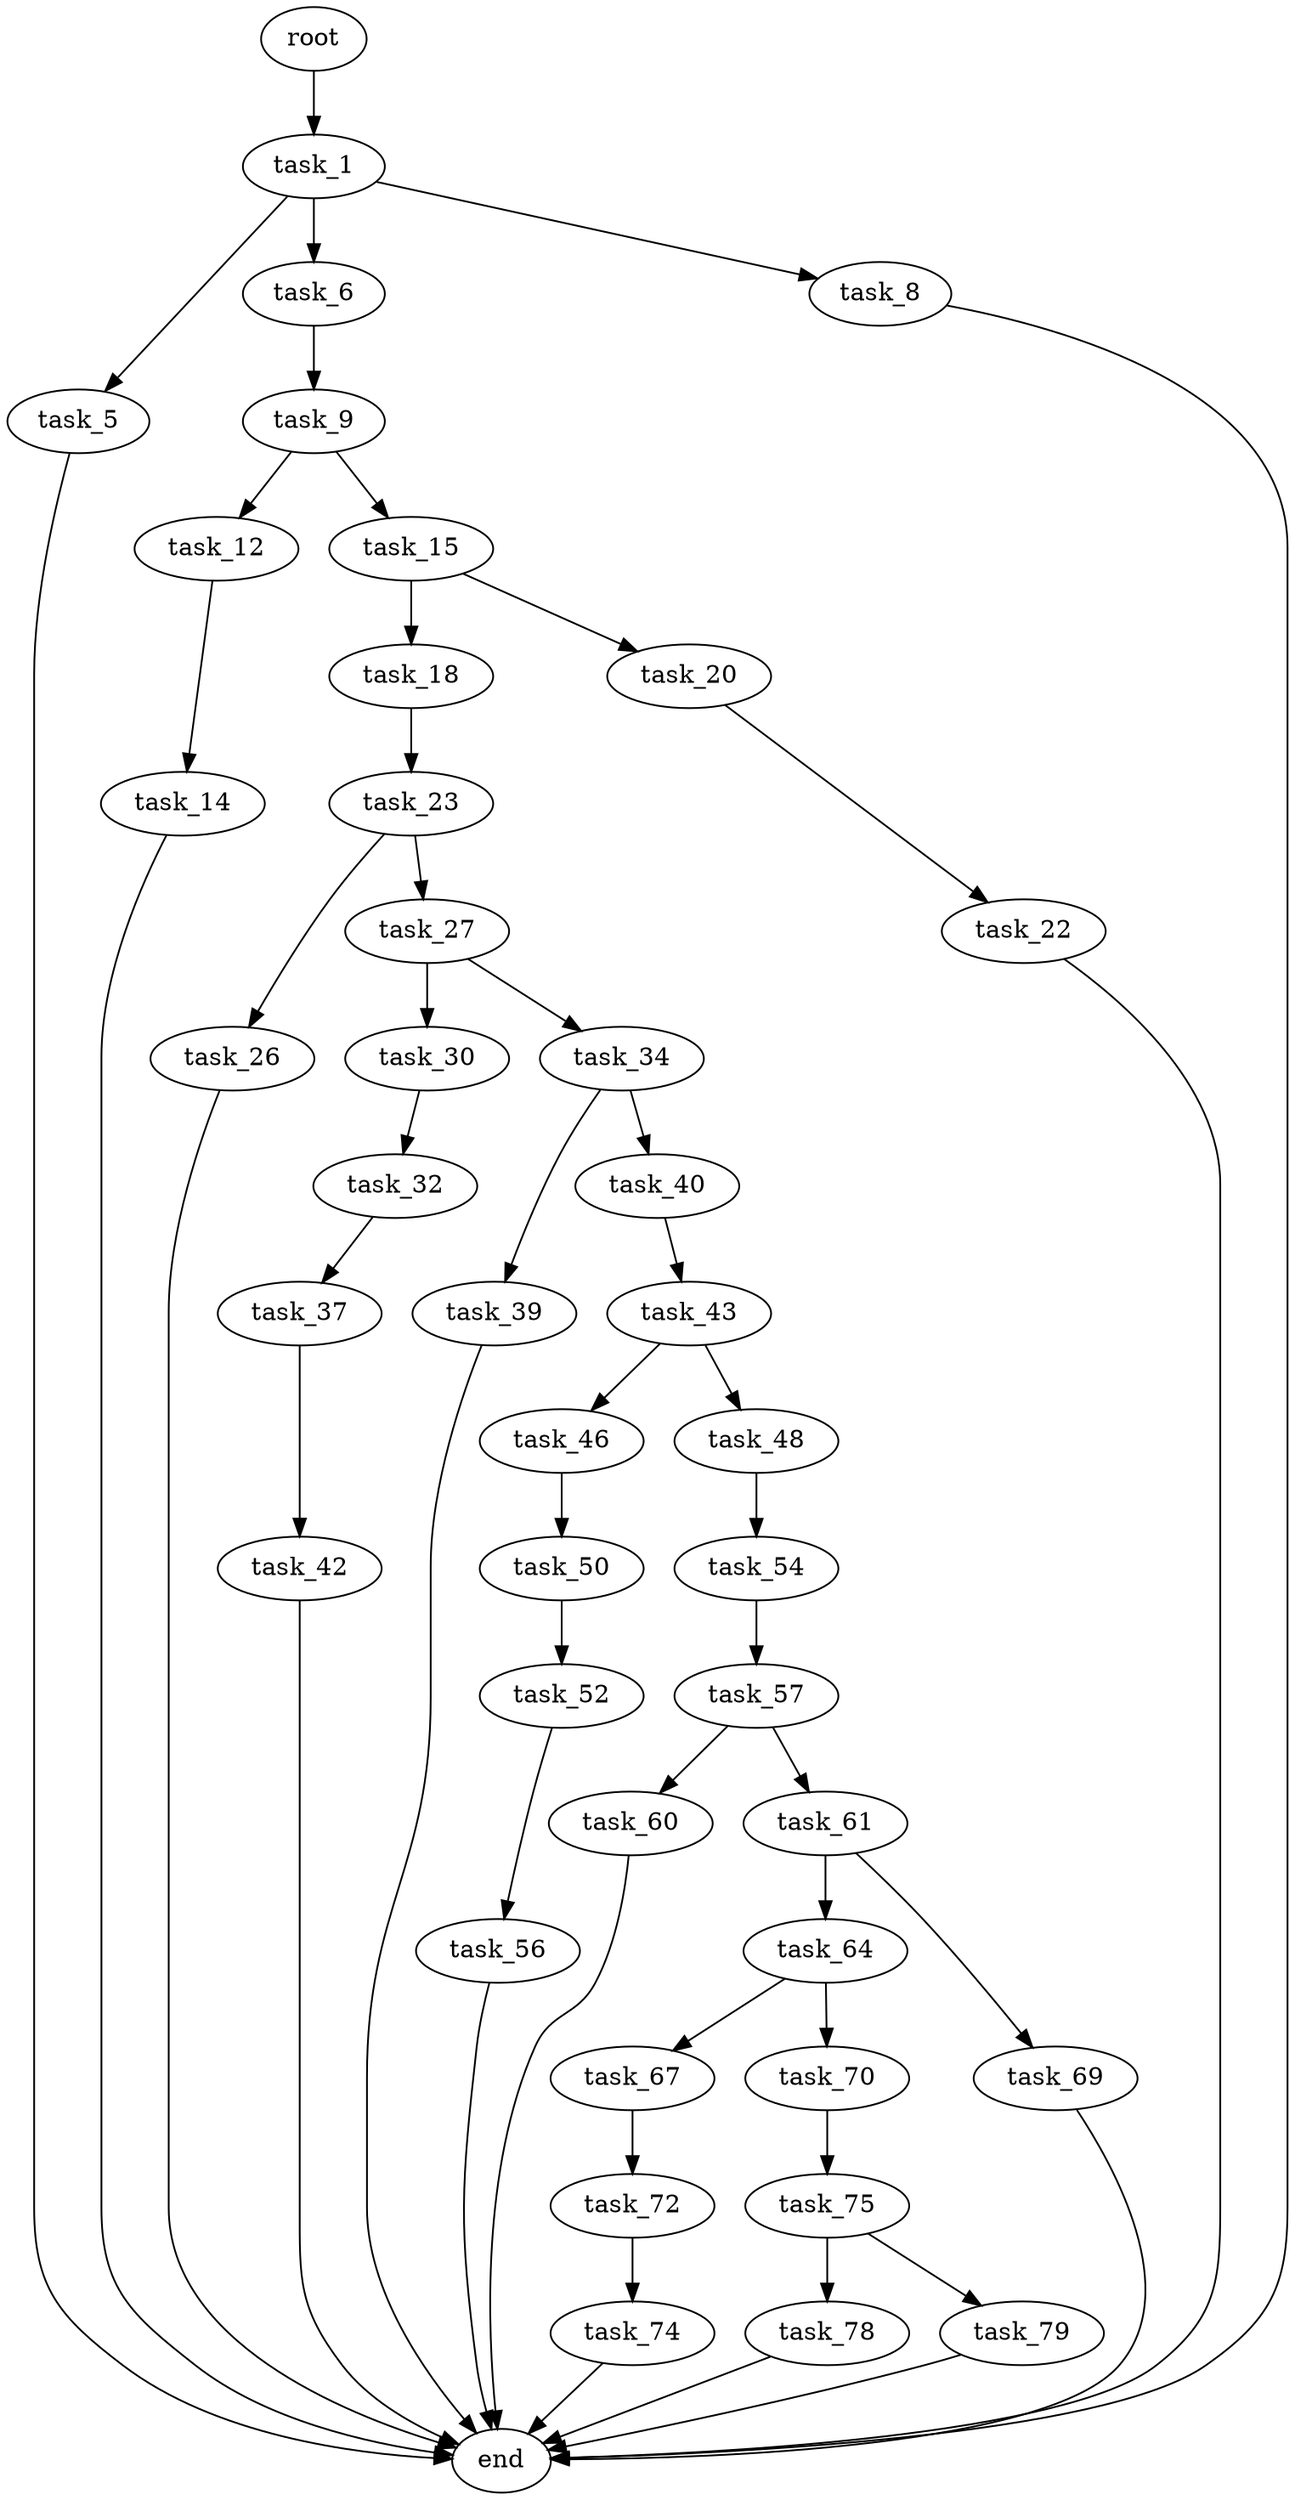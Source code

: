 digraph G {
  root [size="0.000000"];
  task_1 [size="126411807588.000000"];
  task_5 [size="1558186043.000000"];
  task_6 [size="46357492700.000000"];
  task_8 [size="68719476736.000000"];
  end [size="0.000000"];
  task_9 [size="549755813888.000000"];
  task_12 [size="885402763440.000000"];
  task_15 [size="231928233984.000000"];
  task_14 [size="29412710794.000000"];
  task_18 [size="549755813888.000000"];
  task_20 [size="557423869874.000000"];
  task_23 [size="1076461715907.000000"];
  task_22 [size="16073812434.000000"];
  task_26 [size="355092038454.000000"];
  task_27 [size="2118730295.000000"];
  task_30 [size="106052950977.000000"];
  task_34 [size="24015449080.000000"];
  task_32 [size="624463996.000000"];
  task_37 [size="368293445632.000000"];
  task_39 [size="200891215080.000000"];
  task_40 [size="25910833514.000000"];
  task_42 [size="110169527314.000000"];
  task_43 [size="178302356757.000000"];
  task_46 [size="5803156084.000000"];
  task_48 [size="68719476736.000000"];
  task_50 [size="7477463674.000000"];
  task_54 [size="8589934592.000000"];
  task_52 [size="241722056654.000000"];
  task_56 [size="13667485410.000000"];
  task_57 [size="1479701076.000000"];
  task_60 [size="28991029248.000000"];
  task_61 [size="152114009904.000000"];
  task_64 [size="4246514855.000000"];
  task_69 [size="12827680744.000000"];
  task_67 [size="754113383036.000000"];
  task_70 [size="782757789696.000000"];
  task_72 [size="134217728000.000000"];
  task_75 [size="1073741824000.000000"];
  task_74 [size="1756864412.000000"];
  task_78 [size="2032307366.000000"];
  task_79 [size="549755813888.000000"];

  root -> task_1 [size="1.000000"];
  task_1 -> task_5 [size="134217728.000000"];
  task_1 -> task_6 [size="134217728.000000"];
  task_1 -> task_8 [size="134217728.000000"];
  task_5 -> end [size="1.000000"];
  task_6 -> task_9 [size="838860800.000000"];
  task_8 -> end [size="1.000000"];
  task_9 -> task_12 [size="536870912.000000"];
  task_9 -> task_15 [size="536870912.000000"];
  task_12 -> task_14 [size="536870912.000000"];
  task_15 -> task_18 [size="301989888.000000"];
  task_15 -> task_20 [size="301989888.000000"];
  task_14 -> end [size="1.000000"];
  task_18 -> task_23 [size="536870912.000000"];
  task_20 -> task_22 [size="838860800.000000"];
  task_23 -> task_26 [size="838860800.000000"];
  task_23 -> task_27 [size="838860800.000000"];
  task_22 -> end [size="1.000000"];
  task_26 -> end [size="1.000000"];
  task_27 -> task_30 [size="33554432.000000"];
  task_27 -> task_34 [size="33554432.000000"];
  task_30 -> task_32 [size="75497472.000000"];
  task_34 -> task_39 [size="75497472.000000"];
  task_34 -> task_40 [size="75497472.000000"];
  task_32 -> task_37 [size="33554432.000000"];
  task_37 -> task_42 [size="411041792.000000"];
  task_39 -> end [size="1.000000"];
  task_40 -> task_43 [size="679477248.000000"];
  task_42 -> end [size="1.000000"];
  task_43 -> task_46 [size="679477248.000000"];
  task_43 -> task_48 [size="679477248.000000"];
  task_46 -> task_50 [size="134217728.000000"];
  task_48 -> task_54 [size="134217728.000000"];
  task_50 -> task_52 [size="209715200.000000"];
  task_54 -> task_57 [size="33554432.000000"];
  task_52 -> task_56 [size="838860800.000000"];
  task_56 -> end [size="1.000000"];
  task_57 -> task_60 [size="75497472.000000"];
  task_57 -> task_61 [size="75497472.000000"];
  task_60 -> end [size="1.000000"];
  task_61 -> task_64 [size="134217728.000000"];
  task_61 -> task_69 [size="134217728.000000"];
  task_64 -> task_67 [size="75497472.000000"];
  task_64 -> task_70 [size="75497472.000000"];
  task_69 -> end [size="1.000000"];
  task_67 -> task_72 [size="536870912.000000"];
  task_70 -> task_75 [size="679477248.000000"];
  task_72 -> task_74 [size="209715200.000000"];
  task_75 -> task_78 [size="838860800.000000"];
  task_75 -> task_79 [size="838860800.000000"];
  task_74 -> end [size="1.000000"];
  task_78 -> end [size="1.000000"];
  task_79 -> end [size="1.000000"];
}
